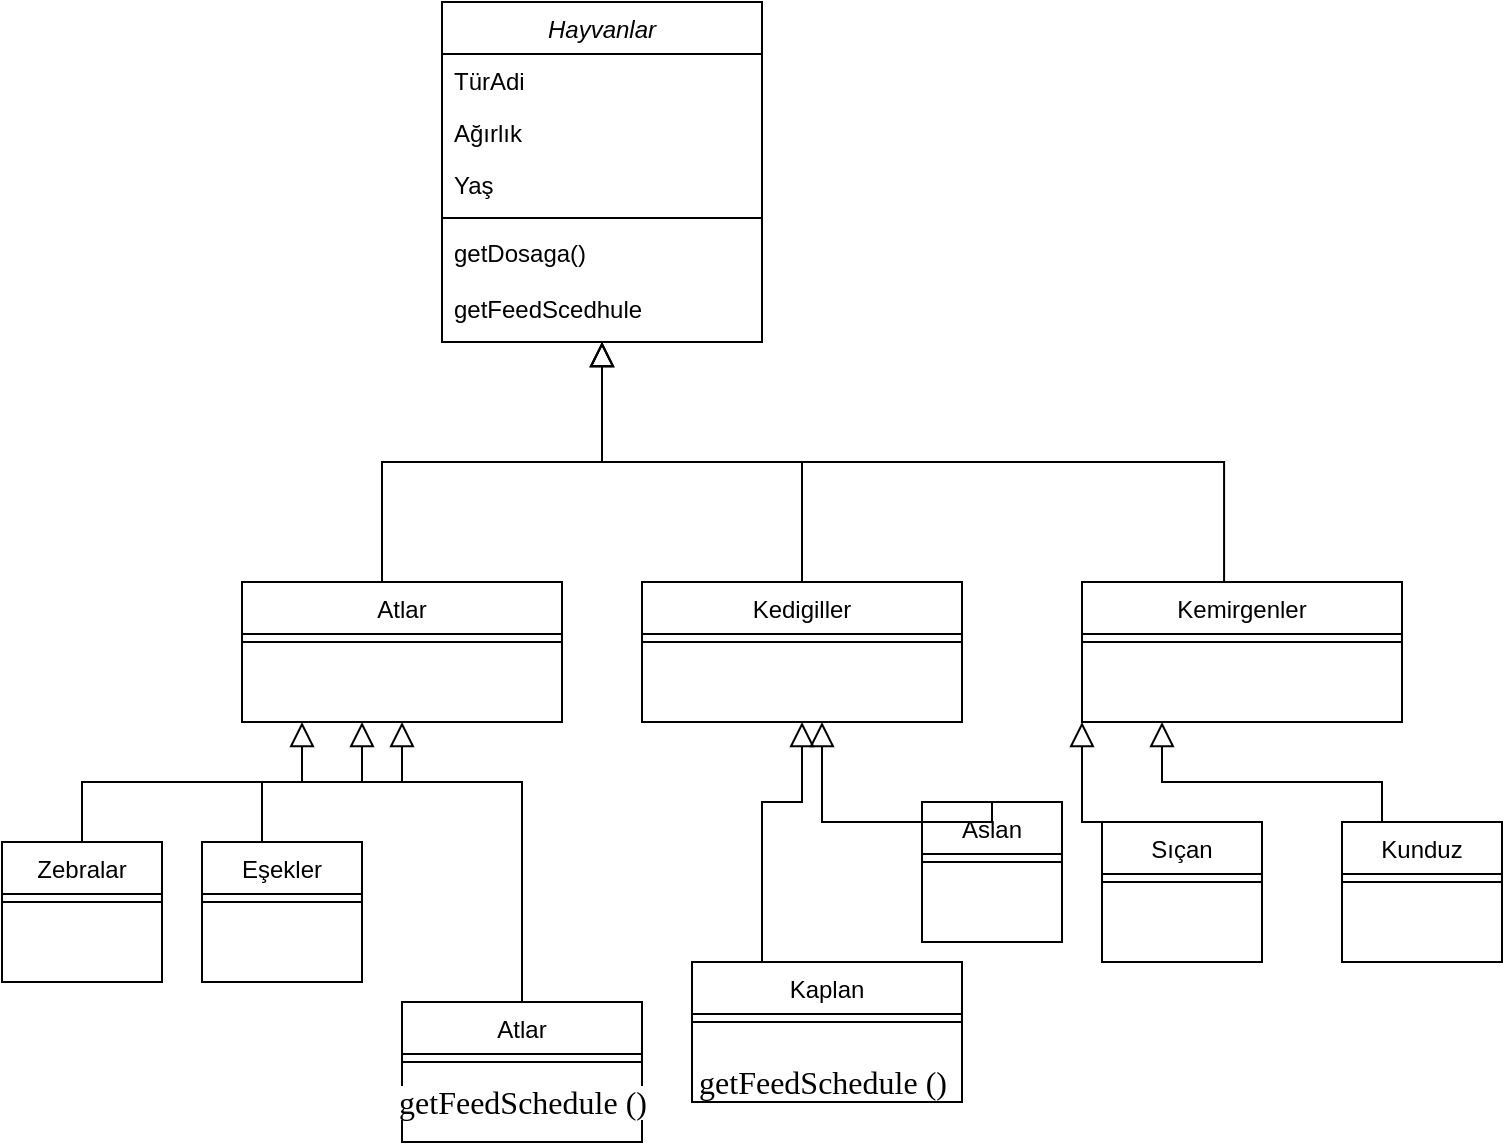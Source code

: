 <mxfile version="15.6.7" type="github">
  <diagram id="C5RBs43oDa-KdzZeNtuy" name="Page-1">
    <mxGraphModel dx="868" dy="488" grid="1" gridSize="10" guides="1" tooltips="1" connect="1" arrows="1" fold="1" page="1" pageScale="1" pageWidth="827" pageHeight="1169" math="0" shadow="0">
      <root>
        <mxCell id="WIyWlLk6GJQsqaUBKTNV-0" />
        <mxCell id="WIyWlLk6GJQsqaUBKTNV-1" parent="WIyWlLk6GJQsqaUBKTNV-0" />
        <mxCell id="zkfFHV4jXpPFQw0GAbJ--0" value="Hayvanlar" style="swimlane;fontStyle=2;align=center;verticalAlign=top;childLayout=stackLayout;horizontal=1;startSize=26;horizontalStack=0;resizeParent=1;resizeLast=0;collapsible=1;marginBottom=0;rounded=0;shadow=0;strokeWidth=1;" parent="WIyWlLk6GJQsqaUBKTNV-1" vertex="1">
          <mxGeometry x="230" y="70" width="160" height="170" as="geometry">
            <mxRectangle x="230" y="140" width="160" height="26" as="alternateBounds" />
          </mxGeometry>
        </mxCell>
        <mxCell id="zkfFHV4jXpPFQw0GAbJ--1" value="TürAdi" style="text;align=left;verticalAlign=top;spacingLeft=4;spacingRight=4;overflow=hidden;rotatable=0;points=[[0,0.5],[1,0.5]];portConstraint=eastwest;" parent="zkfFHV4jXpPFQw0GAbJ--0" vertex="1">
          <mxGeometry y="26" width="160" height="26" as="geometry" />
        </mxCell>
        <mxCell id="zkfFHV4jXpPFQw0GAbJ--2" value="Ağırlık" style="text;align=left;verticalAlign=top;spacingLeft=4;spacingRight=4;overflow=hidden;rotatable=0;points=[[0,0.5],[1,0.5]];portConstraint=eastwest;rounded=0;shadow=0;html=0;" parent="zkfFHV4jXpPFQw0GAbJ--0" vertex="1">
          <mxGeometry y="52" width="160" height="26" as="geometry" />
        </mxCell>
        <mxCell id="zkfFHV4jXpPFQw0GAbJ--3" value="Yaş" style="text;align=left;verticalAlign=top;spacingLeft=4;spacingRight=4;overflow=hidden;rotatable=0;points=[[0,0.5],[1,0.5]];portConstraint=eastwest;rounded=0;shadow=0;html=0;" parent="zkfFHV4jXpPFQw0GAbJ--0" vertex="1">
          <mxGeometry y="78" width="160" height="26" as="geometry" />
        </mxCell>
        <mxCell id="zkfFHV4jXpPFQw0GAbJ--4" value="" style="line;html=1;strokeWidth=1;align=left;verticalAlign=middle;spacingTop=-1;spacingLeft=3;spacingRight=3;rotatable=0;labelPosition=right;points=[];portConstraint=eastwest;" parent="zkfFHV4jXpPFQw0GAbJ--0" vertex="1">
          <mxGeometry y="104" width="160" height="8" as="geometry" />
        </mxCell>
        <mxCell id="zkfFHV4jXpPFQw0GAbJ--5" value="getDosaga()&#xa;&#xa;getFeedScedhule" style="text;align=left;verticalAlign=top;spacingLeft=4;spacingRight=4;overflow=hidden;rotatable=0;points=[[0,0.5],[1,0.5]];portConstraint=eastwest;" parent="zkfFHV4jXpPFQw0GAbJ--0" vertex="1">
          <mxGeometry y="112" width="160" height="58" as="geometry" />
        </mxCell>
        <mxCell id="zkfFHV4jXpPFQw0GAbJ--12" value="" style="endArrow=block;endSize=10;endFill=0;shadow=0;strokeWidth=1;rounded=0;edgeStyle=elbowEdgeStyle;elbow=vertical;" parent="WIyWlLk6GJQsqaUBKTNV-1" target="zkfFHV4jXpPFQw0GAbJ--0" edge="1">
          <mxGeometry width="160" relative="1" as="geometry">
            <mxPoint x="200" y="360" as="sourcePoint" />
            <mxPoint x="200" y="203" as="targetPoint" />
          </mxGeometry>
        </mxCell>
        <mxCell id="zkfFHV4jXpPFQw0GAbJ--13" value="Kedigiller" style="swimlane;fontStyle=0;align=center;verticalAlign=top;childLayout=stackLayout;horizontal=1;startSize=26;horizontalStack=0;resizeParent=1;resizeLast=0;collapsible=1;marginBottom=0;rounded=0;shadow=0;strokeWidth=1;" parent="WIyWlLk6GJQsqaUBKTNV-1" vertex="1">
          <mxGeometry x="330" y="360" width="160" height="70" as="geometry">
            <mxRectangle x="340" y="380" width="170" height="26" as="alternateBounds" />
          </mxGeometry>
        </mxCell>
        <mxCell id="zkfFHV4jXpPFQw0GAbJ--15" value="" style="line;html=1;strokeWidth=1;align=left;verticalAlign=middle;spacingTop=-1;spacingLeft=3;spacingRight=3;rotatable=0;labelPosition=right;points=[];portConstraint=eastwest;" parent="zkfFHV4jXpPFQw0GAbJ--13" vertex="1">
          <mxGeometry y="26" width="160" height="8" as="geometry" />
        </mxCell>
        <mxCell id="zkfFHV4jXpPFQw0GAbJ--16" value="" style="endArrow=block;endSize=10;endFill=0;shadow=0;strokeWidth=1;rounded=0;edgeStyle=elbowEdgeStyle;elbow=vertical;" parent="WIyWlLk6GJQsqaUBKTNV-1" source="zkfFHV4jXpPFQw0GAbJ--13" target="zkfFHV4jXpPFQw0GAbJ--0" edge="1">
          <mxGeometry width="160" relative="1" as="geometry">
            <mxPoint x="210" y="373" as="sourcePoint" />
            <mxPoint x="310" y="271" as="targetPoint" />
          </mxGeometry>
        </mxCell>
        <mxCell id="nmHk9Dxc-2kcRpKGV6aB-5" value="" style="endArrow=block;endSize=10;endFill=0;shadow=0;strokeWidth=1;rounded=0;edgeStyle=elbowEdgeStyle;elbow=vertical;exitX=0.444;exitY=0.014;exitDx=0;exitDy=0;exitPerimeter=0;" edge="1" parent="WIyWlLk6GJQsqaUBKTNV-1" source="nmHk9Dxc-2kcRpKGV6aB-7" target="zkfFHV4jXpPFQw0GAbJ--5">
          <mxGeometry width="160" relative="1" as="geometry">
            <mxPoint x="540" y="360" as="sourcePoint" />
            <mxPoint x="365" y="250" as="targetPoint" />
            <Array as="points">
              <mxPoint x="420" y="300" />
            </Array>
          </mxGeometry>
        </mxCell>
        <mxCell id="nmHk9Dxc-2kcRpKGV6aB-7" value="Kemirgenler" style="swimlane;fontStyle=0;align=center;verticalAlign=top;childLayout=stackLayout;horizontal=1;startSize=26;horizontalStack=0;resizeParent=1;resizeLast=0;collapsible=1;marginBottom=0;rounded=0;shadow=0;strokeWidth=1;" vertex="1" parent="WIyWlLk6GJQsqaUBKTNV-1">
          <mxGeometry x="550" y="360" width="160" height="70" as="geometry">
            <mxRectangle x="340" y="380" width="170" height="26" as="alternateBounds" />
          </mxGeometry>
        </mxCell>
        <mxCell id="nmHk9Dxc-2kcRpKGV6aB-9" value="" style="line;html=1;strokeWidth=1;align=left;verticalAlign=middle;spacingTop=-1;spacingLeft=3;spacingRight=3;rotatable=0;labelPosition=right;points=[];portConstraint=eastwest;" vertex="1" parent="nmHk9Dxc-2kcRpKGV6aB-7">
          <mxGeometry y="26" width="160" height="8" as="geometry" />
        </mxCell>
        <mxCell id="nmHk9Dxc-2kcRpKGV6aB-10" value="Atlar" style="swimlane;fontStyle=0;align=center;verticalAlign=top;childLayout=stackLayout;horizontal=1;startSize=26;horizontalStack=0;resizeParent=1;resizeLast=0;collapsible=1;marginBottom=0;rounded=0;shadow=0;strokeWidth=1;" vertex="1" parent="WIyWlLk6GJQsqaUBKTNV-1">
          <mxGeometry x="130" y="360" width="160" height="70" as="geometry">
            <mxRectangle x="340" y="380" width="170" height="26" as="alternateBounds" />
          </mxGeometry>
        </mxCell>
        <mxCell id="nmHk9Dxc-2kcRpKGV6aB-12" value="" style="line;html=1;strokeWidth=1;align=left;verticalAlign=middle;spacingTop=-1;spacingLeft=3;spacingRight=3;rotatable=0;labelPosition=right;points=[];portConstraint=eastwest;" vertex="1" parent="nmHk9Dxc-2kcRpKGV6aB-10">
          <mxGeometry y="26" width="160" height="8" as="geometry" />
        </mxCell>
        <mxCell id="nmHk9Dxc-2kcRpKGV6aB-14" value="Zebralar" style="swimlane;fontStyle=0;align=center;verticalAlign=top;childLayout=stackLayout;horizontal=1;startSize=26;horizontalStack=0;resizeParent=1;resizeLast=0;collapsible=1;marginBottom=0;rounded=0;shadow=0;strokeWidth=1;" vertex="1" parent="WIyWlLk6GJQsqaUBKTNV-1">
          <mxGeometry x="10" y="490" width="80" height="70" as="geometry">
            <mxRectangle x="340" y="380" width="170" height="26" as="alternateBounds" />
          </mxGeometry>
        </mxCell>
        <mxCell id="nmHk9Dxc-2kcRpKGV6aB-15" value="" style="line;html=1;strokeWidth=1;align=left;verticalAlign=middle;spacingTop=-1;spacingLeft=3;spacingRight=3;rotatable=0;labelPosition=right;points=[];portConstraint=eastwest;" vertex="1" parent="nmHk9Dxc-2kcRpKGV6aB-14">
          <mxGeometry y="26" width="80" height="8" as="geometry" />
        </mxCell>
        <mxCell id="nmHk9Dxc-2kcRpKGV6aB-16" value="Eşekler" style="swimlane;fontStyle=0;align=center;verticalAlign=top;childLayout=stackLayout;horizontal=1;startSize=26;horizontalStack=0;resizeParent=1;resizeLast=0;collapsible=1;marginBottom=0;rounded=0;shadow=0;strokeWidth=1;" vertex="1" parent="WIyWlLk6GJQsqaUBKTNV-1">
          <mxGeometry x="110" y="490" width="80" height="70" as="geometry">
            <mxRectangle x="340" y="380" width="170" height="26" as="alternateBounds" />
          </mxGeometry>
        </mxCell>
        <mxCell id="nmHk9Dxc-2kcRpKGV6aB-17" value="" style="line;html=1;strokeWidth=1;align=left;verticalAlign=middle;spacingTop=-1;spacingLeft=3;spacingRight=3;rotatable=0;labelPosition=right;points=[];portConstraint=eastwest;" vertex="1" parent="nmHk9Dxc-2kcRpKGV6aB-16">
          <mxGeometry y="26" width="80" height="8" as="geometry" />
        </mxCell>
        <mxCell id="nmHk9Dxc-2kcRpKGV6aB-19" value="Atlar" style="swimlane;fontStyle=0;align=center;verticalAlign=top;childLayout=stackLayout;horizontal=1;startSize=26;horizontalStack=0;resizeParent=1;resizeLast=0;collapsible=1;marginBottom=0;rounded=0;shadow=0;strokeWidth=1;" vertex="1" parent="WIyWlLk6GJQsqaUBKTNV-1">
          <mxGeometry x="210" y="570" width="120" height="70" as="geometry">
            <mxRectangle x="340" y="380" width="170" height="26" as="alternateBounds" />
          </mxGeometry>
        </mxCell>
        <mxCell id="nmHk9Dxc-2kcRpKGV6aB-20" value="" style="line;html=1;strokeWidth=1;align=left;verticalAlign=middle;spacingTop=-1;spacingLeft=3;spacingRight=3;rotatable=0;labelPosition=right;points=[];portConstraint=eastwest;" vertex="1" parent="nmHk9Dxc-2kcRpKGV6aB-19">
          <mxGeometry y="26" width="120" height="8" as="geometry" />
        </mxCell>
        <mxCell id="nmHk9Dxc-2kcRpKGV6aB-22" value="" style="endArrow=block;endSize=10;endFill=0;shadow=0;strokeWidth=1;rounded=0;edgeStyle=elbowEdgeStyle;elbow=vertical;" edge="1" parent="WIyWlLk6GJQsqaUBKTNV-1" source="nmHk9Dxc-2kcRpKGV6aB-19">
          <mxGeometry width="160" relative="1" as="geometry">
            <mxPoint x="220" y="420" as="sourcePoint" />
            <mxPoint x="190" y="430" as="targetPoint" />
            <Array as="points">
              <mxPoint x="190" y="460" />
              <mxPoint x="200" y="450" />
            </Array>
          </mxGeometry>
        </mxCell>
        <mxCell id="nmHk9Dxc-2kcRpKGV6aB-23" value="" style="endArrow=block;endSize=10;endFill=0;shadow=0;strokeWidth=1;rounded=0;edgeStyle=elbowEdgeStyle;elbow=vertical;" edge="1" parent="WIyWlLk6GJQsqaUBKTNV-1" source="nmHk9Dxc-2kcRpKGV6aB-16">
          <mxGeometry width="160" relative="1" as="geometry">
            <mxPoint x="260" y="500" as="sourcePoint" />
            <mxPoint x="160" y="430" as="targetPoint" />
            <Array as="points">
              <mxPoint x="140" y="460" />
              <mxPoint x="200" y="470" />
              <mxPoint x="210" y="460" />
            </Array>
          </mxGeometry>
        </mxCell>
        <mxCell id="nmHk9Dxc-2kcRpKGV6aB-24" value="" style="endArrow=block;endSize=10;endFill=0;shadow=0;strokeWidth=1;rounded=0;edgeStyle=elbowEdgeStyle;elbow=vertical;entryX=0.5;entryY=1;entryDx=0;entryDy=0;exitX=0.5;exitY=0;exitDx=0;exitDy=0;" edge="1" parent="WIyWlLk6GJQsqaUBKTNV-1" source="nmHk9Dxc-2kcRpKGV6aB-14" target="nmHk9Dxc-2kcRpKGV6aB-10">
          <mxGeometry width="160" relative="1" as="geometry">
            <mxPoint x="270" y="510" as="sourcePoint" />
            <mxPoint x="210" y="450" as="targetPoint" />
            <Array as="points">
              <mxPoint x="210" y="460" />
              <mxPoint x="210" y="480" />
              <mxPoint x="220" y="470" />
            </Array>
          </mxGeometry>
        </mxCell>
        <mxCell id="nmHk9Dxc-2kcRpKGV6aB-28" value="Kaplan" style="swimlane;fontStyle=0;align=center;verticalAlign=top;childLayout=stackLayout;horizontal=1;startSize=26;horizontalStack=0;resizeParent=1;resizeLast=0;collapsible=1;marginBottom=0;rounded=0;shadow=0;strokeWidth=1;" vertex="1" parent="WIyWlLk6GJQsqaUBKTNV-1">
          <mxGeometry x="355" y="550" width="135" height="70" as="geometry">
            <mxRectangle x="340" y="380" width="170" height="26" as="alternateBounds" />
          </mxGeometry>
        </mxCell>
        <mxCell id="nmHk9Dxc-2kcRpKGV6aB-29" value="" style="line;html=1;strokeWidth=1;align=left;verticalAlign=middle;spacingTop=-1;spacingLeft=3;spacingRight=3;rotatable=0;labelPosition=right;points=[];portConstraint=eastwest;" vertex="1" parent="nmHk9Dxc-2kcRpKGV6aB-28">
          <mxGeometry y="26" width="135" height="8" as="geometry" />
        </mxCell>
        <mxCell id="nmHk9Dxc-2kcRpKGV6aB-30" value="Aslan" style="swimlane;fontStyle=0;align=center;verticalAlign=top;childLayout=stackLayout;horizontal=1;startSize=26;horizontalStack=0;resizeParent=1;resizeLast=0;collapsible=1;marginBottom=0;rounded=0;shadow=0;strokeWidth=1;" vertex="1" parent="WIyWlLk6GJQsqaUBKTNV-1">
          <mxGeometry x="470" y="470" width="70" height="70" as="geometry">
            <mxRectangle x="340" y="380" width="170" height="26" as="alternateBounds" />
          </mxGeometry>
        </mxCell>
        <mxCell id="nmHk9Dxc-2kcRpKGV6aB-31" value="" style="line;html=1;strokeWidth=1;align=left;verticalAlign=middle;spacingTop=-1;spacingLeft=3;spacingRight=3;rotatable=0;labelPosition=right;points=[];portConstraint=eastwest;" vertex="1" parent="nmHk9Dxc-2kcRpKGV6aB-30">
          <mxGeometry y="26" width="70" height="8" as="geometry" />
        </mxCell>
        <mxCell id="nmHk9Dxc-2kcRpKGV6aB-32" value="Sıçan" style="swimlane;fontStyle=0;align=center;verticalAlign=top;childLayout=stackLayout;horizontal=1;startSize=26;horizontalStack=0;resizeParent=1;resizeLast=0;collapsible=1;marginBottom=0;rounded=0;shadow=0;strokeWidth=1;" vertex="1" parent="WIyWlLk6GJQsqaUBKTNV-1">
          <mxGeometry x="560" y="480" width="80" height="70" as="geometry">
            <mxRectangle x="340" y="380" width="170" height="26" as="alternateBounds" />
          </mxGeometry>
        </mxCell>
        <mxCell id="nmHk9Dxc-2kcRpKGV6aB-33" value="" style="line;html=1;strokeWidth=1;align=left;verticalAlign=middle;spacingTop=-1;spacingLeft=3;spacingRight=3;rotatable=0;labelPosition=right;points=[];portConstraint=eastwest;" vertex="1" parent="nmHk9Dxc-2kcRpKGV6aB-32">
          <mxGeometry y="26" width="80" height="8" as="geometry" />
        </mxCell>
        <mxCell id="nmHk9Dxc-2kcRpKGV6aB-34" value="" style="endArrow=block;endSize=10;endFill=0;shadow=0;strokeWidth=1;rounded=0;edgeStyle=elbowEdgeStyle;elbow=vertical;entryX=0.5;entryY=1;entryDx=0;entryDy=0;" edge="1" parent="WIyWlLk6GJQsqaUBKTNV-1" target="zkfFHV4jXpPFQw0GAbJ--13">
          <mxGeometry width="160" relative="1" as="geometry">
            <mxPoint x="390" y="550" as="sourcePoint" />
            <mxPoint x="200" y="440" as="targetPoint" />
            <Array as="points">
              <mxPoint x="200" y="470" />
              <mxPoint x="210" y="460" />
            </Array>
          </mxGeometry>
        </mxCell>
        <mxCell id="nmHk9Dxc-2kcRpKGV6aB-36" value="Kunduz" style="swimlane;fontStyle=0;align=center;verticalAlign=top;childLayout=stackLayout;horizontal=1;startSize=26;horizontalStack=0;resizeParent=1;resizeLast=0;collapsible=1;marginBottom=0;rounded=0;shadow=0;strokeWidth=1;" vertex="1" parent="WIyWlLk6GJQsqaUBKTNV-1">
          <mxGeometry x="680" y="480" width="80" height="70" as="geometry">
            <mxRectangle x="340" y="380" width="170" height="26" as="alternateBounds" />
          </mxGeometry>
        </mxCell>
        <mxCell id="nmHk9Dxc-2kcRpKGV6aB-37" value="" style="line;html=1;strokeWidth=1;align=left;verticalAlign=middle;spacingTop=-1;spacingLeft=3;spacingRight=3;rotatable=0;labelPosition=right;points=[];portConstraint=eastwest;" vertex="1" parent="nmHk9Dxc-2kcRpKGV6aB-36">
          <mxGeometry y="26" width="80" height="8" as="geometry" />
        </mxCell>
        <mxCell id="nmHk9Dxc-2kcRpKGV6aB-38" value="" style="endArrow=block;endSize=10;endFill=0;shadow=0;strokeWidth=1;rounded=0;edgeStyle=elbowEdgeStyle;elbow=vertical;exitX=0.5;exitY=0;exitDx=0;exitDy=0;" edge="1" parent="WIyWlLk6GJQsqaUBKTNV-1" source="nmHk9Dxc-2kcRpKGV6aB-30">
          <mxGeometry width="160" relative="1" as="geometry">
            <mxPoint x="350" y="490" as="sourcePoint" />
            <mxPoint x="420" y="430" as="targetPoint" />
            <Array as="points">
              <mxPoint x="210" y="480" />
              <mxPoint x="220" y="470" />
            </Array>
          </mxGeometry>
        </mxCell>
        <mxCell id="nmHk9Dxc-2kcRpKGV6aB-39" value="" style="endArrow=block;endSize=10;endFill=0;shadow=0;strokeWidth=1;rounded=0;edgeStyle=elbowEdgeStyle;elbow=vertical;exitX=0.5;exitY=0;exitDx=0;exitDy=0;entryX=0;entryY=1;entryDx=0;entryDy=0;" edge="1" parent="WIyWlLk6GJQsqaUBKTNV-1" target="nmHk9Dxc-2kcRpKGV6aB-7">
          <mxGeometry width="160" relative="1" as="geometry">
            <mxPoint x="570" y="480" as="sourcePoint" />
            <mxPoint x="540" y="430" as="targetPoint" />
            <Array as="points">
              <mxPoint x="330" y="480" />
              <mxPoint x="340" y="470" />
            </Array>
          </mxGeometry>
        </mxCell>
        <mxCell id="nmHk9Dxc-2kcRpKGV6aB-40" value="" style="endArrow=block;endSize=10;endFill=0;shadow=0;strokeWidth=1;rounded=0;edgeStyle=elbowEdgeStyle;elbow=vertical;exitX=0.25;exitY=0;exitDx=0;exitDy=0;entryX=0.25;entryY=1;entryDx=0;entryDy=0;" edge="1" parent="WIyWlLk6GJQsqaUBKTNV-1" source="nmHk9Dxc-2kcRpKGV6aB-36" target="nmHk9Dxc-2kcRpKGV6aB-7">
          <mxGeometry width="160" relative="1" as="geometry">
            <mxPoint x="580" y="490" as="sourcePoint" />
            <mxPoint x="560" y="440" as="targetPoint" />
            <Array as="points">
              <mxPoint x="600" y="460" />
              <mxPoint x="340" y="490" />
              <mxPoint x="350" y="480" />
            </Array>
          </mxGeometry>
        </mxCell>
        <mxCell id="nmHk9Dxc-2kcRpKGV6aB-45" value="&lt;span style=&quot;font-family: &amp;#34;pt serif&amp;#34; , serif ; font-size: 16px ; text-align: left ; background-color: rgb(255 , 255 , 255)&quot;&gt;getFeedSchedule ()&lt;/span&gt;" style="text;html=1;align=center;verticalAlign=middle;resizable=0;points=[];autosize=1;strokeColor=none;fillColor=none;" vertex="1" parent="WIyWlLk6GJQsqaUBKTNV-1">
          <mxGeometry x="200" y="610" width="140" height="20" as="geometry" />
        </mxCell>
        <mxCell id="nmHk9Dxc-2kcRpKGV6aB-46" value="&lt;span style=&quot;font-family: &amp;#34;pt serif&amp;#34; , serif ; font-size: 16px ; text-align: left ; background-color: rgb(255 , 255 , 255)&quot;&gt;getFeedSchedule ()&lt;/span&gt;" style="text;html=1;align=center;verticalAlign=middle;resizable=0;points=[];autosize=1;strokeColor=none;fillColor=none;" vertex="1" parent="WIyWlLk6GJQsqaUBKTNV-1">
          <mxGeometry x="350" y="600" width="140" height="20" as="geometry" />
        </mxCell>
      </root>
    </mxGraphModel>
  </diagram>
</mxfile>
